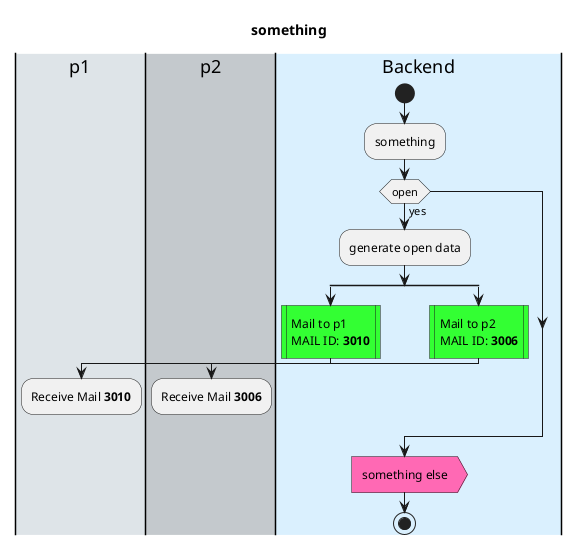 @startuml

title something

|#dee4e8|p1|
|#c4c9cd|p2|
|#daf0fe|Backend|

|Backend|
start
    :something;
    if (open) then (yes)
        :generate open data;
        split
            #3f3:Mail to p1\nMAIL ID: **3010**|
            |p1|
            :Receive Mail **3010**;
            detach
        split again
            |Backend|
            #3f3:Mail to p2\nMAIL ID: **3006**|
            |p2|
            :Receive Mail **3006**;
            detach
        end split
    endif
    |Backend|
    #HotPink:something else>

stop

@enduml